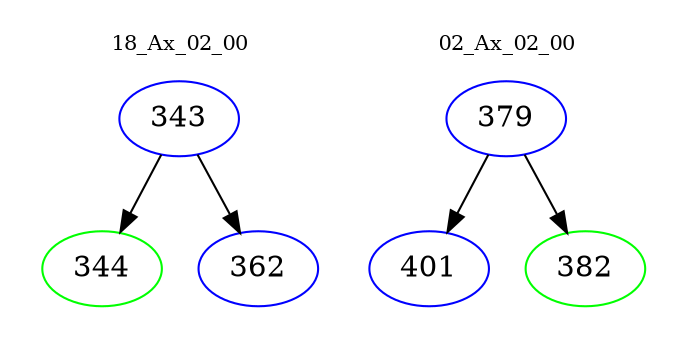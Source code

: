 digraph{
subgraph cluster_0 {
color = white
label = "18_Ax_02_00";
fontsize=10;
T0_343 [label="343", color="blue"]
T0_343 -> T0_344 [color="black"]
T0_344 [label="344", color="green"]
T0_343 -> T0_362 [color="black"]
T0_362 [label="362", color="blue"]
}
subgraph cluster_1 {
color = white
label = "02_Ax_02_00";
fontsize=10;
T1_379 [label="379", color="blue"]
T1_379 -> T1_401 [color="black"]
T1_401 [label="401", color="blue"]
T1_379 -> T1_382 [color="black"]
T1_382 [label="382", color="green"]
}
}
